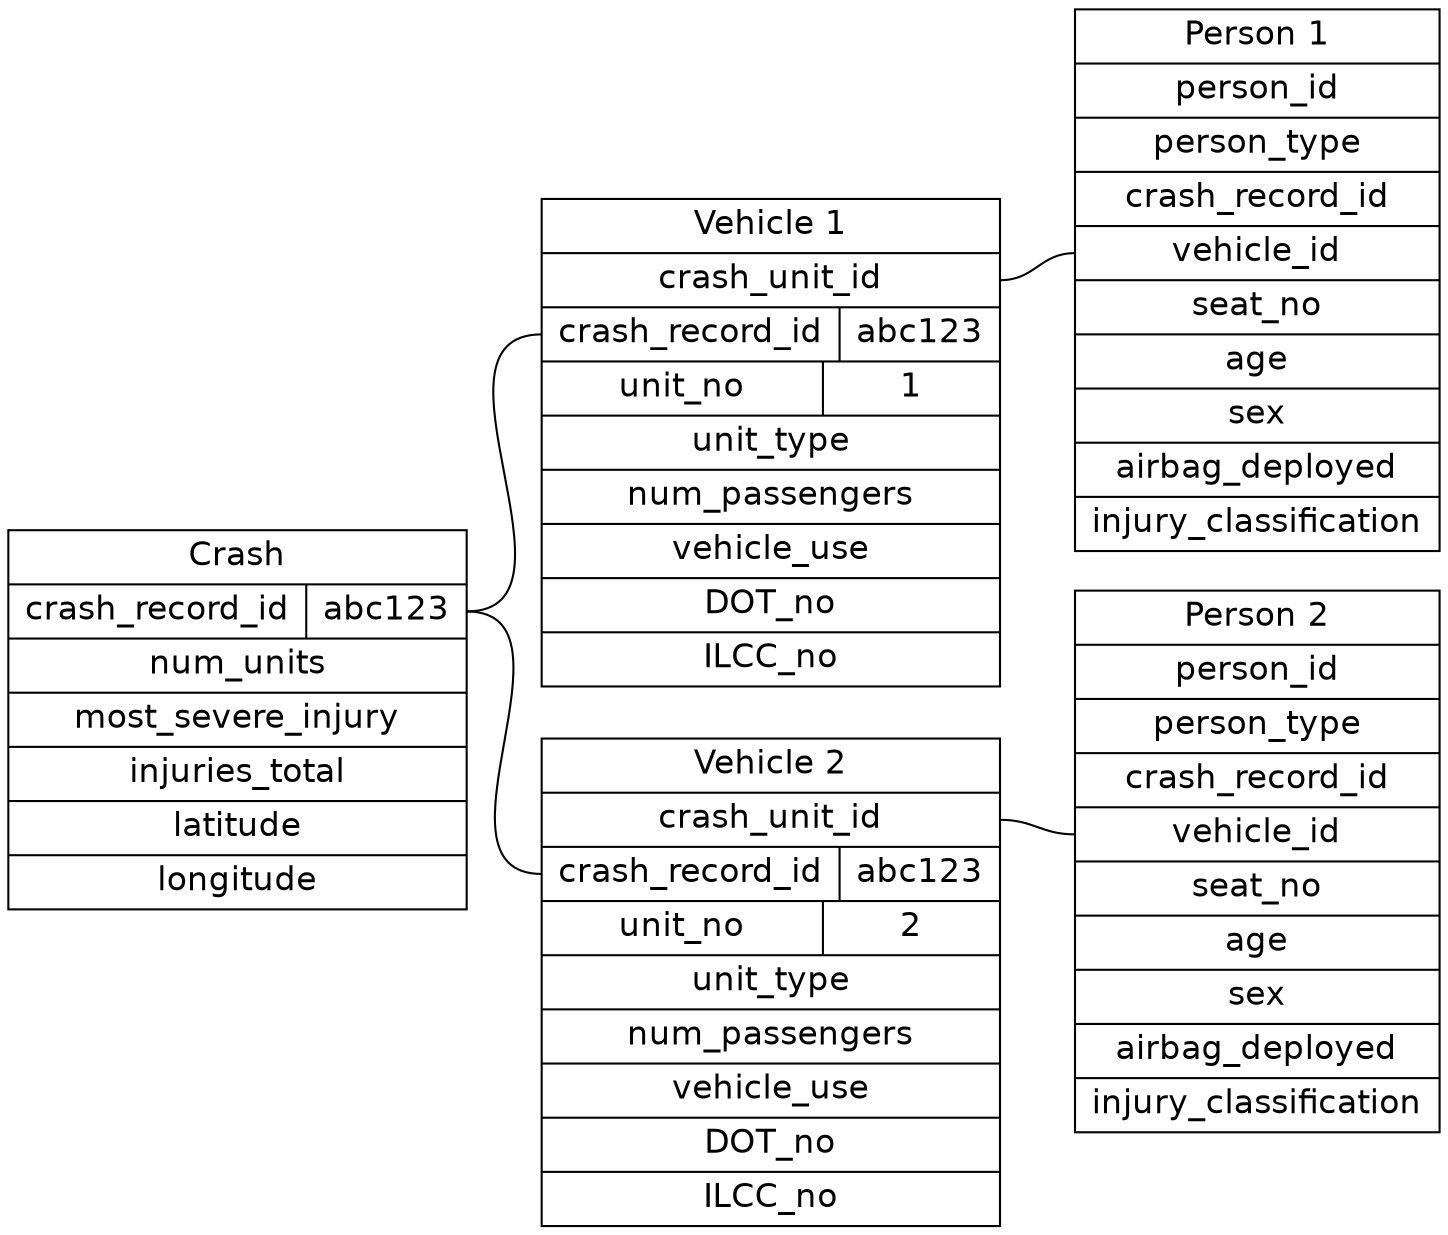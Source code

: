 digraph g {
  graph [rankdir = "LR"]
  
  node [fontsize = "16" shape="record" fontname = "Helvetica"];
  "crash" [label = "Crash |{crash_record_id |<f0> abc123}| num_units | most_severe_injury | injuries_total | latitude | longitude"];
  
  "vehicle1" [label = "Vehicle 1 |<f0> crash_unit_id |{<f1> crash_record_id | abc123 }| {unit_no | 1} | unit_type | num_passengers | vehicle_use | DOT_no | ILCC_no"];
  
  "vehicle2" [label = "Vehicle 2 |<f0> crash_unit_id |{<f1> crash_record_id | abc123 }| {unit_no | 2} | unit_type | num_passengers | vehicle_use | DOT_no | ILCC_no"];
  
  "person1" [label = "Person 1 | person_id | person_type | crash_record_id |<f1> vehicle_id | seat_no | age | sex | airbag_deployed | injury_classification"];
  
  "person2" [label = "Person 2 | person_id | person_type |crash_record_id |<f1> vehicle_id | seat_no | age | sex | airbag_deployed | injury_classification"];
  
  edge [arrowhead = "none"];
  "crash":f0 -> "vehicle1":f1;
  "crash":f0 -> "vehicle2":f1;
  "vehicle1":f0 -> "person1":f1;
  "vehicle2":f0 -> "person2":f1;
}
